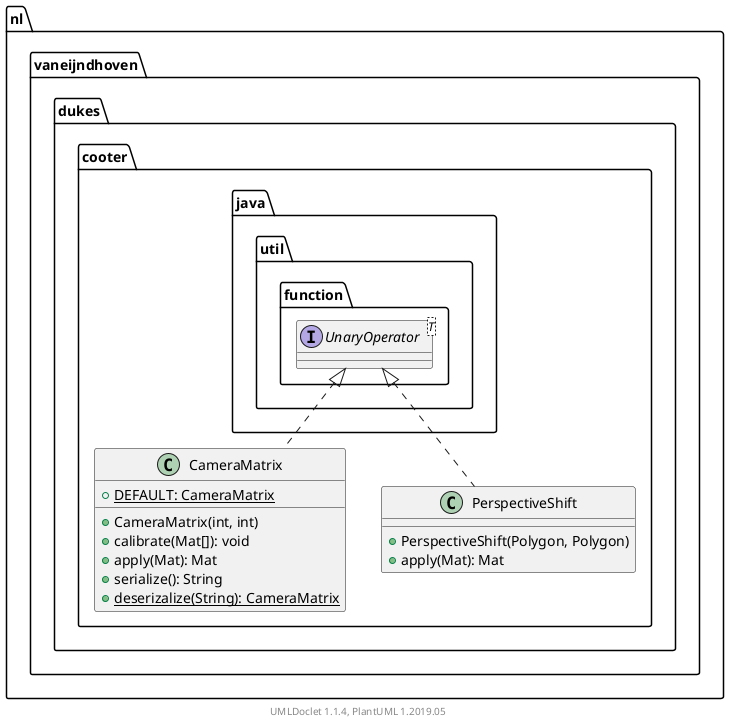 @startuml

    namespace nl.vaneijndhoven.dukes.cooter {

        class CameraMatrix [[CameraMatrix.html]] {
            {static} +DEFAULT: CameraMatrix
            +CameraMatrix(int, int)
            +calibrate(Mat[]): void
            +apply(Mat): Mat
            +serialize(): String
            {static} +deserizalize(String): CameraMatrix
        }

        class PerspectiveShift [[PerspectiveShift.html]] {
            +PerspectiveShift(Polygon, Polygon)
            +apply(Mat): Mat
        }

        interface java.util.function.UnaryOperator<T>
        java.util.function.UnaryOperator <|.. CameraMatrix

        java.util.function.UnaryOperator <|.. PerspectiveShift

    }


    center footer UMLDoclet 1.1.4, PlantUML 1.2019.05
@enduml
